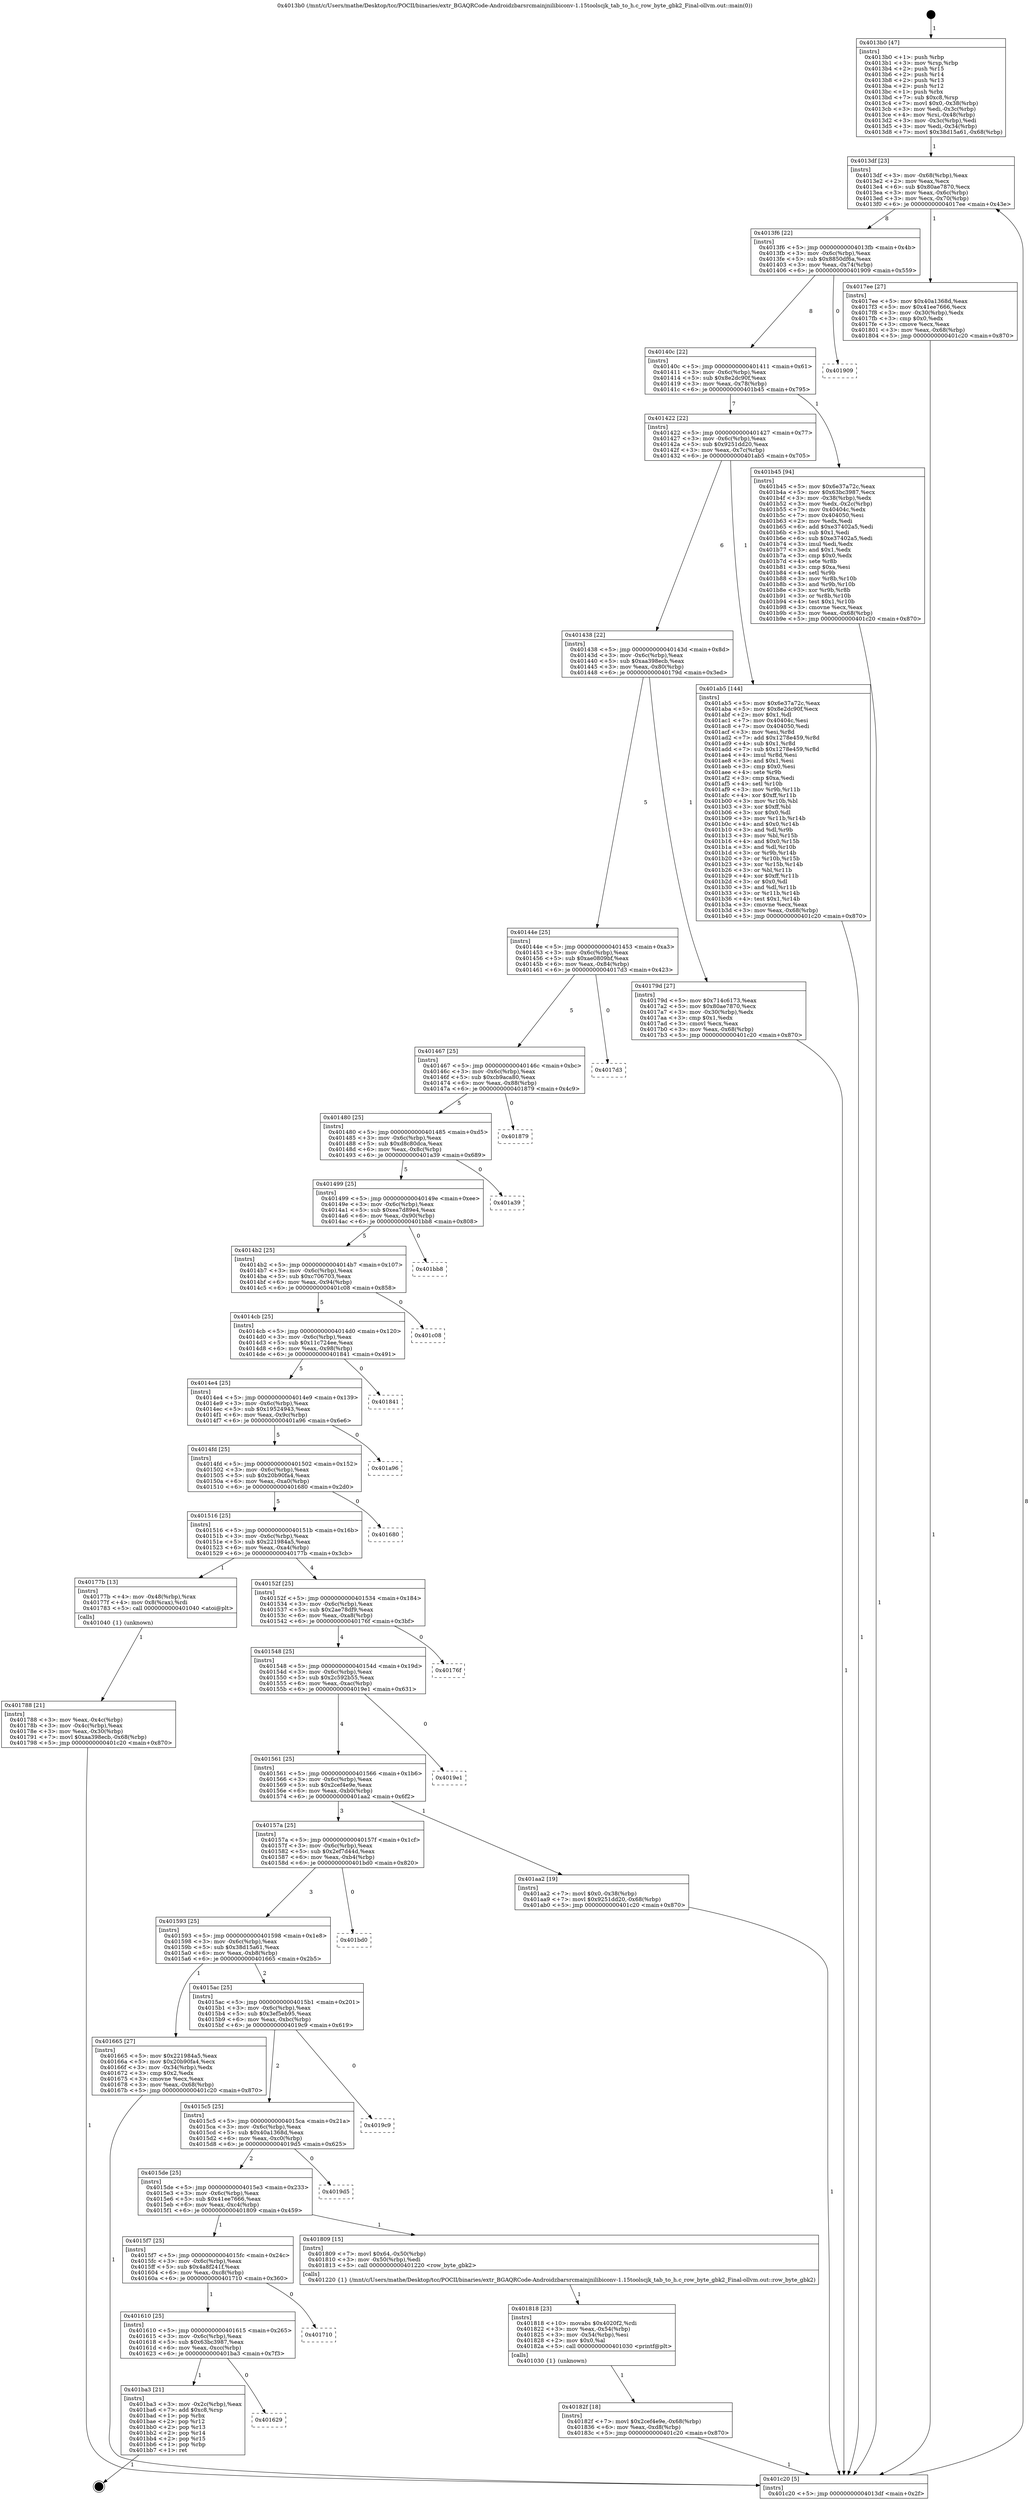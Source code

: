 digraph "0x4013b0" {
  label = "0x4013b0 (/mnt/c/Users/mathe/Desktop/tcc/POCII/binaries/extr_BGAQRCode-Androidzbarsrcmainjnilibiconv-1.15toolscjk_tab_to_h.c_row_byte_gbk2_Final-ollvm.out::main(0))"
  labelloc = "t"
  node[shape=record]

  Entry [label="",width=0.3,height=0.3,shape=circle,fillcolor=black,style=filled]
  "0x4013df" [label="{
     0x4013df [23]\l
     | [instrs]\l
     &nbsp;&nbsp;0x4013df \<+3\>: mov -0x68(%rbp),%eax\l
     &nbsp;&nbsp;0x4013e2 \<+2\>: mov %eax,%ecx\l
     &nbsp;&nbsp;0x4013e4 \<+6\>: sub $0x80ae7870,%ecx\l
     &nbsp;&nbsp;0x4013ea \<+3\>: mov %eax,-0x6c(%rbp)\l
     &nbsp;&nbsp;0x4013ed \<+3\>: mov %ecx,-0x70(%rbp)\l
     &nbsp;&nbsp;0x4013f0 \<+6\>: je 00000000004017ee \<main+0x43e\>\l
  }"]
  "0x4017ee" [label="{
     0x4017ee [27]\l
     | [instrs]\l
     &nbsp;&nbsp;0x4017ee \<+5\>: mov $0x40a1368d,%eax\l
     &nbsp;&nbsp;0x4017f3 \<+5\>: mov $0x41ee7666,%ecx\l
     &nbsp;&nbsp;0x4017f8 \<+3\>: mov -0x30(%rbp),%edx\l
     &nbsp;&nbsp;0x4017fb \<+3\>: cmp $0x0,%edx\l
     &nbsp;&nbsp;0x4017fe \<+3\>: cmove %ecx,%eax\l
     &nbsp;&nbsp;0x401801 \<+3\>: mov %eax,-0x68(%rbp)\l
     &nbsp;&nbsp;0x401804 \<+5\>: jmp 0000000000401c20 \<main+0x870\>\l
  }"]
  "0x4013f6" [label="{
     0x4013f6 [22]\l
     | [instrs]\l
     &nbsp;&nbsp;0x4013f6 \<+5\>: jmp 00000000004013fb \<main+0x4b\>\l
     &nbsp;&nbsp;0x4013fb \<+3\>: mov -0x6c(%rbp),%eax\l
     &nbsp;&nbsp;0x4013fe \<+5\>: sub $0x8850df6a,%eax\l
     &nbsp;&nbsp;0x401403 \<+3\>: mov %eax,-0x74(%rbp)\l
     &nbsp;&nbsp;0x401406 \<+6\>: je 0000000000401909 \<main+0x559\>\l
  }"]
  Exit [label="",width=0.3,height=0.3,shape=circle,fillcolor=black,style=filled,peripheries=2]
  "0x401909" [label="{
     0x401909\l
  }", style=dashed]
  "0x40140c" [label="{
     0x40140c [22]\l
     | [instrs]\l
     &nbsp;&nbsp;0x40140c \<+5\>: jmp 0000000000401411 \<main+0x61\>\l
     &nbsp;&nbsp;0x401411 \<+3\>: mov -0x6c(%rbp),%eax\l
     &nbsp;&nbsp;0x401414 \<+5\>: sub $0x8e2dc90f,%eax\l
     &nbsp;&nbsp;0x401419 \<+3\>: mov %eax,-0x78(%rbp)\l
     &nbsp;&nbsp;0x40141c \<+6\>: je 0000000000401b45 \<main+0x795\>\l
  }"]
  "0x401629" [label="{
     0x401629\l
  }", style=dashed]
  "0x401b45" [label="{
     0x401b45 [94]\l
     | [instrs]\l
     &nbsp;&nbsp;0x401b45 \<+5\>: mov $0x6e37a72c,%eax\l
     &nbsp;&nbsp;0x401b4a \<+5\>: mov $0x63bc3987,%ecx\l
     &nbsp;&nbsp;0x401b4f \<+3\>: mov -0x38(%rbp),%edx\l
     &nbsp;&nbsp;0x401b52 \<+3\>: mov %edx,-0x2c(%rbp)\l
     &nbsp;&nbsp;0x401b55 \<+7\>: mov 0x40404c,%edx\l
     &nbsp;&nbsp;0x401b5c \<+7\>: mov 0x404050,%esi\l
     &nbsp;&nbsp;0x401b63 \<+2\>: mov %edx,%edi\l
     &nbsp;&nbsp;0x401b65 \<+6\>: add $0xe37402a5,%edi\l
     &nbsp;&nbsp;0x401b6b \<+3\>: sub $0x1,%edi\l
     &nbsp;&nbsp;0x401b6e \<+6\>: sub $0xe37402a5,%edi\l
     &nbsp;&nbsp;0x401b74 \<+3\>: imul %edi,%edx\l
     &nbsp;&nbsp;0x401b77 \<+3\>: and $0x1,%edx\l
     &nbsp;&nbsp;0x401b7a \<+3\>: cmp $0x0,%edx\l
     &nbsp;&nbsp;0x401b7d \<+4\>: sete %r8b\l
     &nbsp;&nbsp;0x401b81 \<+3\>: cmp $0xa,%esi\l
     &nbsp;&nbsp;0x401b84 \<+4\>: setl %r9b\l
     &nbsp;&nbsp;0x401b88 \<+3\>: mov %r8b,%r10b\l
     &nbsp;&nbsp;0x401b8b \<+3\>: and %r9b,%r10b\l
     &nbsp;&nbsp;0x401b8e \<+3\>: xor %r9b,%r8b\l
     &nbsp;&nbsp;0x401b91 \<+3\>: or %r8b,%r10b\l
     &nbsp;&nbsp;0x401b94 \<+4\>: test $0x1,%r10b\l
     &nbsp;&nbsp;0x401b98 \<+3\>: cmovne %ecx,%eax\l
     &nbsp;&nbsp;0x401b9b \<+3\>: mov %eax,-0x68(%rbp)\l
     &nbsp;&nbsp;0x401b9e \<+5\>: jmp 0000000000401c20 \<main+0x870\>\l
  }"]
  "0x401422" [label="{
     0x401422 [22]\l
     | [instrs]\l
     &nbsp;&nbsp;0x401422 \<+5\>: jmp 0000000000401427 \<main+0x77\>\l
     &nbsp;&nbsp;0x401427 \<+3\>: mov -0x6c(%rbp),%eax\l
     &nbsp;&nbsp;0x40142a \<+5\>: sub $0x9251dd20,%eax\l
     &nbsp;&nbsp;0x40142f \<+3\>: mov %eax,-0x7c(%rbp)\l
     &nbsp;&nbsp;0x401432 \<+6\>: je 0000000000401ab5 \<main+0x705\>\l
  }"]
  "0x401ba3" [label="{
     0x401ba3 [21]\l
     | [instrs]\l
     &nbsp;&nbsp;0x401ba3 \<+3\>: mov -0x2c(%rbp),%eax\l
     &nbsp;&nbsp;0x401ba6 \<+7\>: add $0xc8,%rsp\l
     &nbsp;&nbsp;0x401bad \<+1\>: pop %rbx\l
     &nbsp;&nbsp;0x401bae \<+2\>: pop %r12\l
     &nbsp;&nbsp;0x401bb0 \<+2\>: pop %r13\l
     &nbsp;&nbsp;0x401bb2 \<+2\>: pop %r14\l
     &nbsp;&nbsp;0x401bb4 \<+2\>: pop %r15\l
     &nbsp;&nbsp;0x401bb6 \<+1\>: pop %rbp\l
     &nbsp;&nbsp;0x401bb7 \<+1\>: ret\l
  }"]
  "0x401ab5" [label="{
     0x401ab5 [144]\l
     | [instrs]\l
     &nbsp;&nbsp;0x401ab5 \<+5\>: mov $0x6e37a72c,%eax\l
     &nbsp;&nbsp;0x401aba \<+5\>: mov $0x8e2dc90f,%ecx\l
     &nbsp;&nbsp;0x401abf \<+2\>: mov $0x1,%dl\l
     &nbsp;&nbsp;0x401ac1 \<+7\>: mov 0x40404c,%esi\l
     &nbsp;&nbsp;0x401ac8 \<+7\>: mov 0x404050,%edi\l
     &nbsp;&nbsp;0x401acf \<+3\>: mov %esi,%r8d\l
     &nbsp;&nbsp;0x401ad2 \<+7\>: add $0x1278e459,%r8d\l
     &nbsp;&nbsp;0x401ad9 \<+4\>: sub $0x1,%r8d\l
     &nbsp;&nbsp;0x401add \<+7\>: sub $0x1278e459,%r8d\l
     &nbsp;&nbsp;0x401ae4 \<+4\>: imul %r8d,%esi\l
     &nbsp;&nbsp;0x401ae8 \<+3\>: and $0x1,%esi\l
     &nbsp;&nbsp;0x401aeb \<+3\>: cmp $0x0,%esi\l
     &nbsp;&nbsp;0x401aee \<+4\>: sete %r9b\l
     &nbsp;&nbsp;0x401af2 \<+3\>: cmp $0xa,%edi\l
     &nbsp;&nbsp;0x401af5 \<+4\>: setl %r10b\l
     &nbsp;&nbsp;0x401af9 \<+3\>: mov %r9b,%r11b\l
     &nbsp;&nbsp;0x401afc \<+4\>: xor $0xff,%r11b\l
     &nbsp;&nbsp;0x401b00 \<+3\>: mov %r10b,%bl\l
     &nbsp;&nbsp;0x401b03 \<+3\>: xor $0xff,%bl\l
     &nbsp;&nbsp;0x401b06 \<+3\>: xor $0x0,%dl\l
     &nbsp;&nbsp;0x401b09 \<+3\>: mov %r11b,%r14b\l
     &nbsp;&nbsp;0x401b0c \<+4\>: and $0x0,%r14b\l
     &nbsp;&nbsp;0x401b10 \<+3\>: and %dl,%r9b\l
     &nbsp;&nbsp;0x401b13 \<+3\>: mov %bl,%r15b\l
     &nbsp;&nbsp;0x401b16 \<+4\>: and $0x0,%r15b\l
     &nbsp;&nbsp;0x401b1a \<+3\>: and %dl,%r10b\l
     &nbsp;&nbsp;0x401b1d \<+3\>: or %r9b,%r14b\l
     &nbsp;&nbsp;0x401b20 \<+3\>: or %r10b,%r15b\l
     &nbsp;&nbsp;0x401b23 \<+3\>: xor %r15b,%r14b\l
     &nbsp;&nbsp;0x401b26 \<+3\>: or %bl,%r11b\l
     &nbsp;&nbsp;0x401b29 \<+4\>: xor $0xff,%r11b\l
     &nbsp;&nbsp;0x401b2d \<+3\>: or $0x0,%dl\l
     &nbsp;&nbsp;0x401b30 \<+3\>: and %dl,%r11b\l
     &nbsp;&nbsp;0x401b33 \<+3\>: or %r11b,%r14b\l
     &nbsp;&nbsp;0x401b36 \<+4\>: test $0x1,%r14b\l
     &nbsp;&nbsp;0x401b3a \<+3\>: cmovne %ecx,%eax\l
     &nbsp;&nbsp;0x401b3d \<+3\>: mov %eax,-0x68(%rbp)\l
     &nbsp;&nbsp;0x401b40 \<+5\>: jmp 0000000000401c20 \<main+0x870\>\l
  }"]
  "0x401438" [label="{
     0x401438 [22]\l
     | [instrs]\l
     &nbsp;&nbsp;0x401438 \<+5\>: jmp 000000000040143d \<main+0x8d\>\l
     &nbsp;&nbsp;0x40143d \<+3\>: mov -0x6c(%rbp),%eax\l
     &nbsp;&nbsp;0x401440 \<+5\>: sub $0xaa398ecb,%eax\l
     &nbsp;&nbsp;0x401445 \<+3\>: mov %eax,-0x80(%rbp)\l
     &nbsp;&nbsp;0x401448 \<+6\>: je 000000000040179d \<main+0x3ed\>\l
  }"]
  "0x401610" [label="{
     0x401610 [25]\l
     | [instrs]\l
     &nbsp;&nbsp;0x401610 \<+5\>: jmp 0000000000401615 \<main+0x265\>\l
     &nbsp;&nbsp;0x401615 \<+3\>: mov -0x6c(%rbp),%eax\l
     &nbsp;&nbsp;0x401618 \<+5\>: sub $0x63bc3987,%eax\l
     &nbsp;&nbsp;0x40161d \<+6\>: mov %eax,-0xcc(%rbp)\l
     &nbsp;&nbsp;0x401623 \<+6\>: je 0000000000401ba3 \<main+0x7f3\>\l
  }"]
  "0x40179d" [label="{
     0x40179d [27]\l
     | [instrs]\l
     &nbsp;&nbsp;0x40179d \<+5\>: mov $0x714c6173,%eax\l
     &nbsp;&nbsp;0x4017a2 \<+5\>: mov $0x80ae7870,%ecx\l
     &nbsp;&nbsp;0x4017a7 \<+3\>: mov -0x30(%rbp),%edx\l
     &nbsp;&nbsp;0x4017aa \<+3\>: cmp $0x1,%edx\l
     &nbsp;&nbsp;0x4017ad \<+3\>: cmovl %ecx,%eax\l
     &nbsp;&nbsp;0x4017b0 \<+3\>: mov %eax,-0x68(%rbp)\l
     &nbsp;&nbsp;0x4017b3 \<+5\>: jmp 0000000000401c20 \<main+0x870\>\l
  }"]
  "0x40144e" [label="{
     0x40144e [25]\l
     | [instrs]\l
     &nbsp;&nbsp;0x40144e \<+5\>: jmp 0000000000401453 \<main+0xa3\>\l
     &nbsp;&nbsp;0x401453 \<+3\>: mov -0x6c(%rbp),%eax\l
     &nbsp;&nbsp;0x401456 \<+5\>: sub $0xae0809bf,%eax\l
     &nbsp;&nbsp;0x40145b \<+6\>: mov %eax,-0x84(%rbp)\l
     &nbsp;&nbsp;0x401461 \<+6\>: je 00000000004017d3 \<main+0x423\>\l
  }"]
  "0x401710" [label="{
     0x401710\l
  }", style=dashed]
  "0x4017d3" [label="{
     0x4017d3\l
  }", style=dashed]
  "0x401467" [label="{
     0x401467 [25]\l
     | [instrs]\l
     &nbsp;&nbsp;0x401467 \<+5\>: jmp 000000000040146c \<main+0xbc\>\l
     &nbsp;&nbsp;0x40146c \<+3\>: mov -0x6c(%rbp),%eax\l
     &nbsp;&nbsp;0x40146f \<+5\>: sub $0xcb9aca80,%eax\l
     &nbsp;&nbsp;0x401474 \<+6\>: mov %eax,-0x88(%rbp)\l
     &nbsp;&nbsp;0x40147a \<+6\>: je 0000000000401879 \<main+0x4c9\>\l
  }"]
  "0x40182f" [label="{
     0x40182f [18]\l
     | [instrs]\l
     &nbsp;&nbsp;0x40182f \<+7\>: movl $0x2cef4e9e,-0x68(%rbp)\l
     &nbsp;&nbsp;0x401836 \<+6\>: mov %eax,-0xd8(%rbp)\l
     &nbsp;&nbsp;0x40183c \<+5\>: jmp 0000000000401c20 \<main+0x870\>\l
  }"]
  "0x401879" [label="{
     0x401879\l
  }", style=dashed]
  "0x401480" [label="{
     0x401480 [25]\l
     | [instrs]\l
     &nbsp;&nbsp;0x401480 \<+5\>: jmp 0000000000401485 \<main+0xd5\>\l
     &nbsp;&nbsp;0x401485 \<+3\>: mov -0x6c(%rbp),%eax\l
     &nbsp;&nbsp;0x401488 \<+5\>: sub $0xd8c80dca,%eax\l
     &nbsp;&nbsp;0x40148d \<+6\>: mov %eax,-0x8c(%rbp)\l
     &nbsp;&nbsp;0x401493 \<+6\>: je 0000000000401a39 \<main+0x689\>\l
  }"]
  "0x401818" [label="{
     0x401818 [23]\l
     | [instrs]\l
     &nbsp;&nbsp;0x401818 \<+10\>: movabs $0x4020f2,%rdi\l
     &nbsp;&nbsp;0x401822 \<+3\>: mov %eax,-0x54(%rbp)\l
     &nbsp;&nbsp;0x401825 \<+3\>: mov -0x54(%rbp),%esi\l
     &nbsp;&nbsp;0x401828 \<+2\>: mov $0x0,%al\l
     &nbsp;&nbsp;0x40182a \<+5\>: call 0000000000401030 \<printf@plt\>\l
     | [calls]\l
     &nbsp;&nbsp;0x401030 \{1\} (unknown)\l
  }"]
  "0x401a39" [label="{
     0x401a39\l
  }", style=dashed]
  "0x401499" [label="{
     0x401499 [25]\l
     | [instrs]\l
     &nbsp;&nbsp;0x401499 \<+5\>: jmp 000000000040149e \<main+0xee\>\l
     &nbsp;&nbsp;0x40149e \<+3\>: mov -0x6c(%rbp),%eax\l
     &nbsp;&nbsp;0x4014a1 \<+5\>: sub $0xea7d89e4,%eax\l
     &nbsp;&nbsp;0x4014a6 \<+6\>: mov %eax,-0x90(%rbp)\l
     &nbsp;&nbsp;0x4014ac \<+6\>: je 0000000000401bb8 \<main+0x808\>\l
  }"]
  "0x4015f7" [label="{
     0x4015f7 [25]\l
     | [instrs]\l
     &nbsp;&nbsp;0x4015f7 \<+5\>: jmp 00000000004015fc \<main+0x24c\>\l
     &nbsp;&nbsp;0x4015fc \<+3\>: mov -0x6c(%rbp),%eax\l
     &nbsp;&nbsp;0x4015ff \<+5\>: sub $0x4a8f241f,%eax\l
     &nbsp;&nbsp;0x401604 \<+6\>: mov %eax,-0xc8(%rbp)\l
     &nbsp;&nbsp;0x40160a \<+6\>: je 0000000000401710 \<main+0x360\>\l
  }"]
  "0x401bb8" [label="{
     0x401bb8\l
  }", style=dashed]
  "0x4014b2" [label="{
     0x4014b2 [25]\l
     | [instrs]\l
     &nbsp;&nbsp;0x4014b2 \<+5\>: jmp 00000000004014b7 \<main+0x107\>\l
     &nbsp;&nbsp;0x4014b7 \<+3\>: mov -0x6c(%rbp),%eax\l
     &nbsp;&nbsp;0x4014ba \<+5\>: sub $0xc706703,%eax\l
     &nbsp;&nbsp;0x4014bf \<+6\>: mov %eax,-0x94(%rbp)\l
     &nbsp;&nbsp;0x4014c5 \<+6\>: je 0000000000401c08 \<main+0x858\>\l
  }"]
  "0x401809" [label="{
     0x401809 [15]\l
     | [instrs]\l
     &nbsp;&nbsp;0x401809 \<+7\>: movl $0x64,-0x50(%rbp)\l
     &nbsp;&nbsp;0x401810 \<+3\>: mov -0x50(%rbp),%edi\l
     &nbsp;&nbsp;0x401813 \<+5\>: call 0000000000401220 \<row_byte_gbk2\>\l
     | [calls]\l
     &nbsp;&nbsp;0x401220 \{1\} (/mnt/c/Users/mathe/Desktop/tcc/POCII/binaries/extr_BGAQRCode-Androidzbarsrcmainjnilibiconv-1.15toolscjk_tab_to_h.c_row_byte_gbk2_Final-ollvm.out::row_byte_gbk2)\l
  }"]
  "0x401c08" [label="{
     0x401c08\l
  }", style=dashed]
  "0x4014cb" [label="{
     0x4014cb [25]\l
     | [instrs]\l
     &nbsp;&nbsp;0x4014cb \<+5\>: jmp 00000000004014d0 \<main+0x120\>\l
     &nbsp;&nbsp;0x4014d0 \<+3\>: mov -0x6c(%rbp),%eax\l
     &nbsp;&nbsp;0x4014d3 \<+5\>: sub $0x11c724ee,%eax\l
     &nbsp;&nbsp;0x4014d8 \<+6\>: mov %eax,-0x98(%rbp)\l
     &nbsp;&nbsp;0x4014de \<+6\>: je 0000000000401841 \<main+0x491\>\l
  }"]
  "0x4015de" [label="{
     0x4015de [25]\l
     | [instrs]\l
     &nbsp;&nbsp;0x4015de \<+5\>: jmp 00000000004015e3 \<main+0x233\>\l
     &nbsp;&nbsp;0x4015e3 \<+3\>: mov -0x6c(%rbp),%eax\l
     &nbsp;&nbsp;0x4015e6 \<+5\>: sub $0x41ee7666,%eax\l
     &nbsp;&nbsp;0x4015eb \<+6\>: mov %eax,-0xc4(%rbp)\l
     &nbsp;&nbsp;0x4015f1 \<+6\>: je 0000000000401809 \<main+0x459\>\l
  }"]
  "0x401841" [label="{
     0x401841\l
  }", style=dashed]
  "0x4014e4" [label="{
     0x4014e4 [25]\l
     | [instrs]\l
     &nbsp;&nbsp;0x4014e4 \<+5\>: jmp 00000000004014e9 \<main+0x139\>\l
     &nbsp;&nbsp;0x4014e9 \<+3\>: mov -0x6c(%rbp),%eax\l
     &nbsp;&nbsp;0x4014ec \<+5\>: sub $0x19524943,%eax\l
     &nbsp;&nbsp;0x4014f1 \<+6\>: mov %eax,-0x9c(%rbp)\l
     &nbsp;&nbsp;0x4014f7 \<+6\>: je 0000000000401a96 \<main+0x6e6\>\l
  }"]
  "0x4019d5" [label="{
     0x4019d5\l
  }", style=dashed]
  "0x401a96" [label="{
     0x401a96\l
  }", style=dashed]
  "0x4014fd" [label="{
     0x4014fd [25]\l
     | [instrs]\l
     &nbsp;&nbsp;0x4014fd \<+5\>: jmp 0000000000401502 \<main+0x152\>\l
     &nbsp;&nbsp;0x401502 \<+3\>: mov -0x6c(%rbp),%eax\l
     &nbsp;&nbsp;0x401505 \<+5\>: sub $0x20b90fa4,%eax\l
     &nbsp;&nbsp;0x40150a \<+6\>: mov %eax,-0xa0(%rbp)\l
     &nbsp;&nbsp;0x401510 \<+6\>: je 0000000000401680 \<main+0x2d0\>\l
  }"]
  "0x4015c5" [label="{
     0x4015c5 [25]\l
     | [instrs]\l
     &nbsp;&nbsp;0x4015c5 \<+5\>: jmp 00000000004015ca \<main+0x21a\>\l
     &nbsp;&nbsp;0x4015ca \<+3\>: mov -0x6c(%rbp),%eax\l
     &nbsp;&nbsp;0x4015cd \<+5\>: sub $0x40a1368d,%eax\l
     &nbsp;&nbsp;0x4015d2 \<+6\>: mov %eax,-0xc0(%rbp)\l
     &nbsp;&nbsp;0x4015d8 \<+6\>: je 00000000004019d5 \<main+0x625\>\l
  }"]
  "0x401680" [label="{
     0x401680\l
  }", style=dashed]
  "0x401516" [label="{
     0x401516 [25]\l
     | [instrs]\l
     &nbsp;&nbsp;0x401516 \<+5\>: jmp 000000000040151b \<main+0x16b\>\l
     &nbsp;&nbsp;0x40151b \<+3\>: mov -0x6c(%rbp),%eax\l
     &nbsp;&nbsp;0x40151e \<+5\>: sub $0x221984a5,%eax\l
     &nbsp;&nbsp;0x401523 \<+6\>: mov %eax,-0xa4(%rbp)\l
     &nbsp;&nbsp;0x401529 \<+6\>: je 000000000040177b \<main+0x3cb\>\l
  }"]
  "0x4019c9" [label="{
     0x4019c9\l
  }", style=dashed]
  "0x40177b" [label="{
     0x40177b [13]\l
     | [instrs]\l
     &nbsp;&nbsp;0x40177b \<+4\>: mov -0x48(%rbp),%rax\l
     &nbsp;&nbsp;0x40177f \<+4\>: mov 0x8(%rax),%rdi\l
     &nbsp;&nbsp;0x401783 \<+5\>: call 0000000000401040 \<atoi@plt\>\l
     | [calls]\l
     &nbsp;&nbsp;0x401040 \{1\} (unknown)\l
  }"]
  "0x40152f" [label="{
     0x40152f [25]\l
     | [instrs]\l
     &nbsp;&nbsp;0x40152f \<+5\>: jmp 0000000000401534 \<main+0x184\>\l
     &nbsp;&nbsp;0x401534 \<+3\>: mov -0x6c(%rbp),%eax\l
     &nbsp;&nbsp;0x401537 \<+5\>: sub $0x2ae78df9,%eax\l
     &nbsp;&nbsp;0x40153c \<+6\>: mov %eax,-0xa8(%rbp)\l
     &nbsp;&nbsp;0x401542 \<+6\>: je 000000000040176f \<main+0x3bf\>\l
  }"]
  "0x401788" [label="{
     0x401788 [21]\l
     | [instrs]\l
     &nbsp;&nbsp;0x401788 \<+3\>: mov %eax,-0x4c(%rbp)\l
     &nbsp;&nbsp;0x40178b \<+3\>: mov -0x4c(%rbp),%eax\l
     &nbsp;&nbsp;0x40178e \<+3\>: mov %eax,-0x30(%rbp)\l
     &nbsp;&nbsp;0x401791 \<+7\>: movl $0xaa398ecb,-0x68(%rbp)\l
     &nbsp;&nbsp;0x401798 \<+5\>: jmp 0000000000401c20 \<main+0x870\>\l
  }"]
  "0x40176f" [label="{
     0x40176f\l
  }", style=dashed]
  "0x401548" [label="{
     0x401548 [25]\l
     | [instrs]\l
     &nbsp;&nbsp;0x401548 \<+5\>: jmp 000000000040154d \<main+0x19d\>\l
     &nbsp;&nbsp;0x40154d \<+3\>: mov -0x6c(%rbp),%eax\l
     &nbsp;&nbsp;0x401550 \<+5\>: sub $0x2c592b55,%eax\l
     &nbsp;&nbsp;0x401555 \<+6\>: mov %eax,-0xac(%rbp)\l
     &nbsp;&nbsp;0x40155b \<+6\>: je 00000000004019e1 \<main+0x631\>\l
  }"]
  "0x4013b0" [label="{
     0x4013b0 [47]\l
     | [instrs]\l
     &nbsp;&nbsp;0x4013b0 \<+1\>: push %rbp\l
     &nbsp;&nbsp;0x4013b1 \<+3\>: mov %rsp,%rbp\l
     &nbsp;&nbsp;0x4013b4 \<+2\>: push %r15\l
     &nbsp;&nbsp;0x4013b6 \<+2\>: push %r14\l
     &nbsp;&nbsp;0x4013b8 \<+2\>: push %r13\l
     &nbsp;&nbsp;0x4013ba \<+2\>: push %r12\l
     &nbsp;&nbsp;0x4013bc \<+1\>: push %rbx\l
     &nbsp;&nbsp;0x4013bd \<+7\>: sub $0xc8,%rsp\l
     &nbsp;&nbsp;0x4013c4 \<+7\>: movl $0x0,-0x38(%rbp)\l
     &nbsp;&nbsp;0x4013cb \<+3\>: mov %edi,-0x3c(%rbp)\l
     &nbsp;&nbsp;0x4013ce \<+4\>: mov %rsi,-0x48(%rbp)\l
     &nbsp;&nbsp;0x4013d2 \<+3\>: mov -0x3c(%rbp),%edi\l
     &nbsp;&nbsp;0x4013d5 \<+3\>: mov %edi,-0x34(%rbp)\l
     &nbsp;&nbsp;0x4013d8 \<+7\>: movl $0x38d15a61,-0x68(%rbp)\l
  }"]
  "0x4019e1" [label="{
     0x4019e1\l
  }", style=dashed]
  "0x401561" [label="{
     0x401561 [25]\l
     | [instrs]\l
     &nbsp;&nbsp;0x401561 \<+5\>: jmp 0000000000401566 \<main+0x1b6\>\l
     &nbsp;&nbsp;0x401566 \<+3\>: mov -0x6c(%rbp),%eax\l
     &nbsp;&nbsp;0x401569 \<+5\>: sub $0x2cef4e9e,%eax\l
     &nbsp;&nbsp;0x40156e \<+6\>: mov %eax,-0xb0(%rbp)\l
     &nbsp;&nbsp;0x401574 \<+6\>: je 0000000000401aa2 \<main+0x6f2\>\l
  }"]
  "0x401c20" [label="{
     0x401c20 [5]\l
     | [instrs]\l
     &nbsp;&nbsp;0x401c20 \<+5\>: jmp 00000000004013df \<main+0x2f\>\l
  }"]
  "0x401aa2" [label="{
     0x401aa2 [19]\l
     | [instrs]\l
     &nbsp;&nbsp;0x401aa2 \<+7\>: movl $0x0,-0x38(%rbp)\l
     &nbsp;&nbsp;0x401aa9 \<+7\>: movl $0x9251dd20,-0x68(%rbp)\l
     &nbsp;&nbsp;0x401ab0 \<+5\>: jmp 0000000000401c20 \<main+0x870\>\l
  }"]
  "0x40157a" [label="{
     0x40157a [25]\l
     | [instrs]\l
     &nbsp;&nbsp;0x40157a \<+5\>: jmp 000000000040157f \<main+0x1cf\>\l
     &nbsp;&nbsp;0x40157f \<+3\>: mov -0x6c(%rbp),%eax\l
     &nbsp;&nbsp;0x401582 \<+5\>: sub $0x2ef7d44d,%eax\l
     &nbsp;&nbsp;0x401587 \<+6\>: mov %eax,-0xb4(%rbp)\l
     &nbsp;&nbsp;0x40158d \<+6\>: je 0000000000401bd0 \<main+0x820\>\l
  }"]
  "0x4015ac" [label="{
     0x4015ac [25]\l
     | [instrs]\l
     &nbsp;&nbsp;0x4015ac \<+5\>: jmp 00000000004015b1 \<main+0x201\>\l
     &nbsp;&nbsp;0x4015b1 \<+3\>: mov -0x6c(%rbp),%eax\l
     &nbsp;&nbsp;0x4015b4 \<+5\>: sub $0x3ef5eb95,%eax\l
     &nbsp;&nbsp;0x4015b9 \<+6\>: mov %eax,-0xbc(%rbp)\l
     &nbsp;&nbsp;0x4015bf \<+6\>: je 00000000004019c9 \<main+0x619\>\l
  }"]
  "0x401bd0" [label="{
     0x401bd0\l
  }", style=dashed]
  "0x401593" [label="{
     0x401593 [25]\l
     | [instrs]\l
     &nbsp;&nbsp;0x401593 \<+5\>: jmp 0000000000401598 \<main+0x1e8\>\l
     &nbsp;&nbsp;0x401598 \<+3\>: mov -0x6c(%rbp),%eax\l
     &nbsp;&nbsp;0x40159b \<+5\>: sub $0x38d15a61,%eax\l
     &nbsp;&nbsp;0x4015a0 \<+6\>: mov %eax,-0xb8(%rbp)\l
     &nbsp;&nbsp;0x4015a6 \<+6\>: je 0000000000401665 \<main+0x2b5\>\l
  }"]
  "0x401665" [label="{
     0x401665 [27]\l
     | [instrs]\l
     &nbsp;&nbsp;0x401665 \<+5\>: mov $0x221984a5,%eax\l
     &nbsp;&nbsp;0x40166a \<+5\>: mov $0x20b90fa4,%ecx\l
     &nbsp;&nbsp;0x40166f \<+3\>: mov -0x34(%rbp),%edx\l
     &nbsp;&nbsp;0x401672 \<+3\>: cmp $0x2,%edx\l
     &nbsp;&nbsp;0x401675 \<+3\>: cmovne %ecx,%eax\l
     &nbsp;&nbsp;0x401678 \<+3\>: mov %eax,-0x68(%rbp)\l
     &nbsp;&nbsp;0x40167b \<+5\>: jmp 0000000000401c20 \<main+0x870\>\l
  }"]
  Entry -> "0x4013b0" [label=" 1"]
  "0x4013df" -> "0x4017ee" [label=" 1"]
  "0x4013df" -> "0x4013f6" [label=" 8"]
  "0x401ba3" -> Exit [label=" 1"]
  "0x4013f6" -> "0x401909" [label=" 0"]
  "0x4013f6" -> "0x40140c" [label=" 8"]
  "0x401610" -> "0x401629" [label=" 0"]
  "0x40140c" -> "0x401b45" [label=" 1"]
  "0x40140c" -> "0x401422" [label=" 7"]
  "0x401610" -> "0x401ba3" [label=" 1"]
  "0x401422" -> "0x401ab5" [label=" 1"]
  "0x401422" -> "0x401438" [label=" 6"]
  "0x4015f7" -> "0x401610" [label=" 1"]
  "0x401438" -> "0x40179d" [label=" 1"]
  "0x401438" -> "0x40144e" [label=" 5"]
  "0x4015f7" -> "0x401710" [label=" 0"]
  "0x40144e" -> "0x4017d3" [label=" 0"]
  "0x40144e" -> "0x401467" [label=" 5"]
  "0x401b45" -> "0x401c20" [label=" 1"]
  "0x401467" -> "0x401879" [label=" 0"]
  "0x401467" -> "0x401480" [label=" 5"]
  "0x401ab5" -> "0x401c20" [label=" 1"]
  "0x401480" -> "0x401a39" [label=" 0"]
  "0x401480" -> "0x401499" [label=" 5"]
  "0x401aa2" -> "0x401c20" [label=" 1"]
  "0x401499" -> "0x401bb8" [label=" 0"]
  "0x401499" -> "0x4014b2" [label=" 5"]
  "0x40182f" -> "0x401c20" [label=" 1"]
  "0x4014b2" -> "0x401c08" [label=" 0"]
  "0x4014b2" -> "0x4014cb" [label=" 5"]
  "0x401818" -> "0x40182f" [label=" 1"]
  "0x4014cb" -> "0x401841" [label=" 0"]
  "0x4014cb" -> "0x4014e4" [label=" 5"]
  "0x4015de" -> "0x4015f7" [label=" 1"]
  "0x4014e4" -> "0x401a96" [label=" 0"]
  "0x4014e4" -> "0x4014fd" [label=" 5"]
  "0x4015de" -> "0x401809" [label=" 1"]
  "0x4014fd" -> "0x401680" [label=" 0"]
  "0x4014fd" -> "0x401516" [label=" 5"]
  "0x4015c5" -> "0x4015de" [label=" 2"]
  "0x401516" -> "0x40177b" [label=" 1"]
  "0x401516" -> "0x40152f" [label=" 4"]
  "0x4015c5" -> "0x4019d5" [label=" 0"]
  "0x40152f" -> "0x40176f" [label=" 0"]
  "0x40152f" -> "0x401548" [label=" 4"]
  "0x4015ac" -> "0x4015c5" [label=" 2"]
  "0x401548" -> "0x4019e1" [label=" 0"]
  "0x401548" -> "0x401561" [label=" 4"]
  "0x4015ac" -> "0x4019c9" [label=" 0"]
  "0x401561" -> "0x401aa2" [label=" 1"]
  "0x401561" -> "0x40157a" [label=" 3"]
  "0x401809" -> "0x401818" [label=" 1"]
  "0x40157a" -> "0x401bd0" [label=" 0"]
  "0x40157a" -> "0x401593" [label=" 3"]
  "0x4017ee" -> "0x401c20" [label=" 1"]
  "0x401593" -> "0x401665" [label=" 1"]
  "0x401593" -> "0x4015ac" [label=" 2"]
  "0x401665" -> "0x401c20" [label=" 1"]
  "0x4013b0" -> "0x4013df" [label=" 1"]
  "0x401c20" -> "0x4013df" [label=" 8"]
  "0x40177b" -> "0x401788" [label=" 1"]
  "0x401788" -> "0x401c20" [label=" 1"]
  "0x40179d" -> "0x401c20" [label=" 1"]
}
